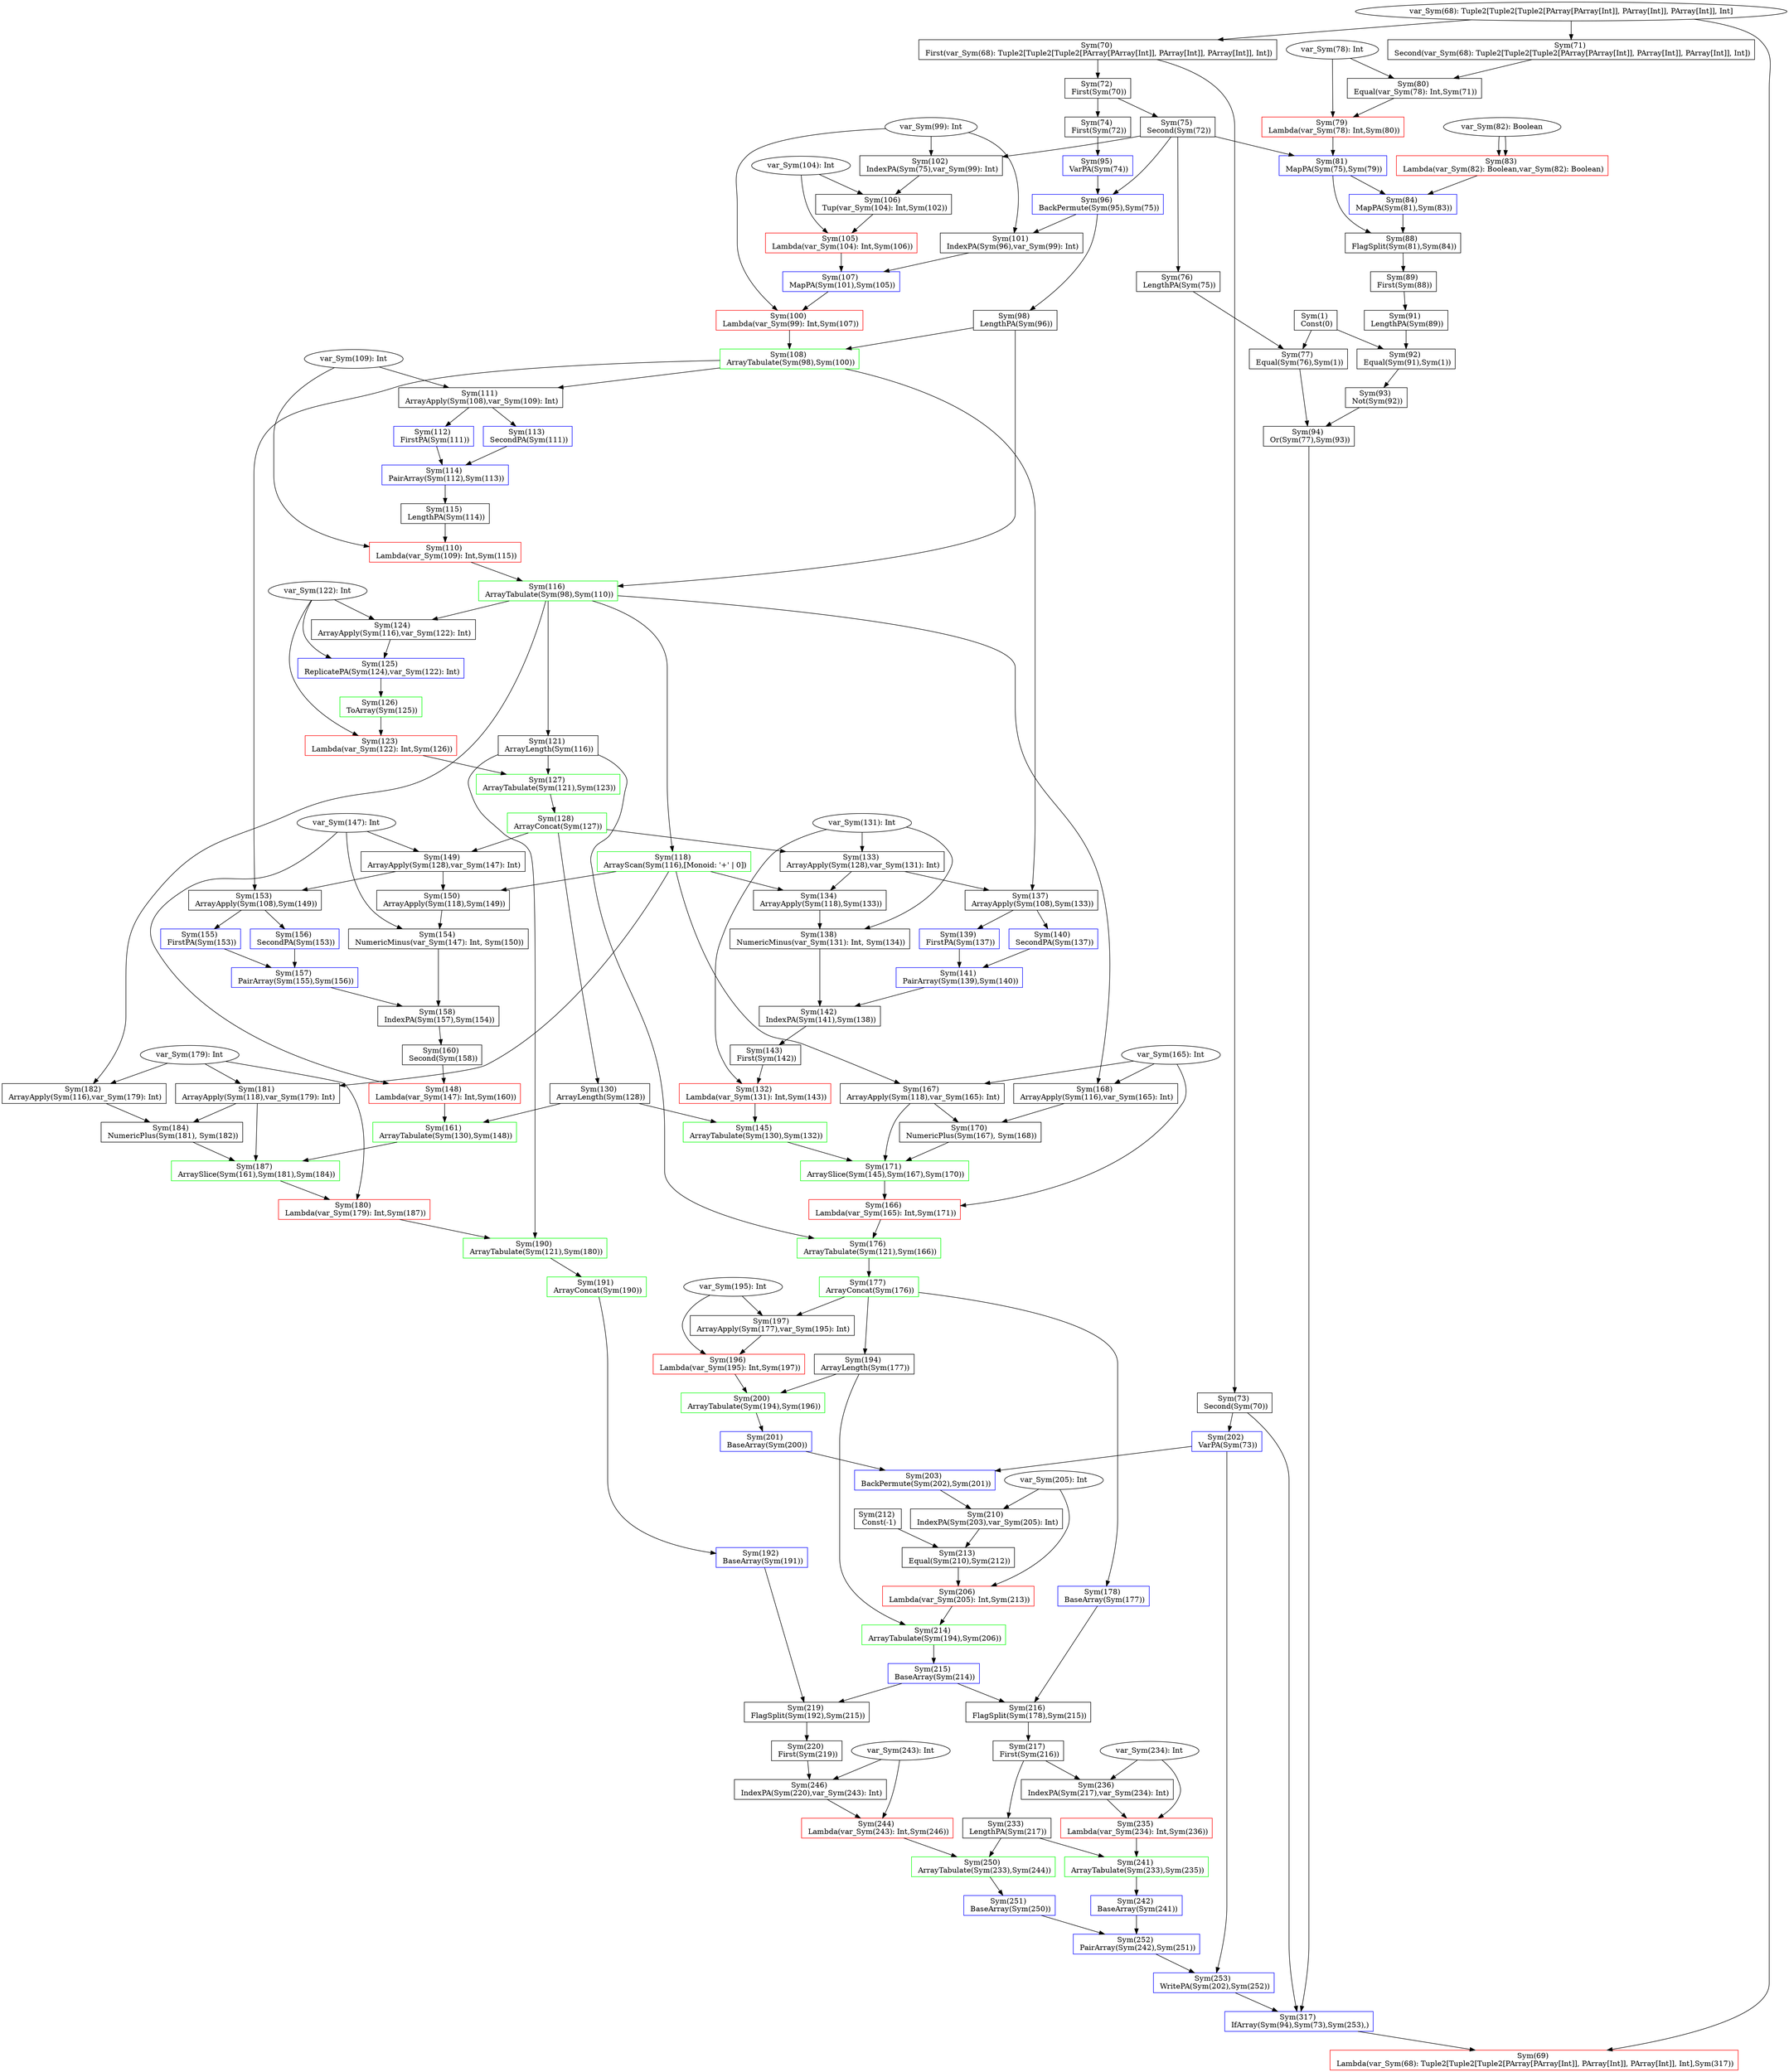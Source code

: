 digraph G {
"Sym(70)" [
label="Sym(70) \n First(var_Sym(68): Tuple2[Tuple2[Tuple2[PArray[PArray[Int]], PArray[Int]], PArray[Int]], Int])"
shape=box
]
"var_Sym(68): Tuple2[Tuple2[Tuple2[PArray[PArray[Int]], PArray[Int]], PArray[Int]], Int]" -> "Sym(70)"
"Sym(72)" [
label="Sym(72) \n First(Sym(70))"
shape=box
]
"Sym(70)" -> "Sym(72)"
"Sym(75)" [
label="Sym(75) \n Second(Sym(72))"
shape=box
]
"Sym(72)" -> "Sym(75)"
"Sym(76)" [
label="Sym(76) \n LengthPA(Sym(75))"
shape=box
]
"Sym(75)" -> "Sym(76)"
"Sym(1)" [
label="Sym(1) \n Const(0)"
shape=box
]
"Sym(77)" [
label="Sym(77) \n Equal(Sym(76),Sym(1))"
shape=box
]
"Sym(76)" -> "Sym(77)"
"Sym(1)" -> "Sym(77)"
"Sym(71)" [
label="Sym(71) \n Second(var_Sym(68): Tuple2[Tuple2[Tuple2[PArray[PArray[Int]], PArray[Int]], PArray[Int]], Int])"
shape=box
]
"var_Sym(68): Tuple2[Tuple2[Tuple2[PArray[PArray[Int]], PArray[Int]], PArray[Int]], Int]" -> "Sym(71)"
"Sym(80)" [
label="Sym(80) \n Equal(var_Sym(78): Int,Sym(71))"
shape=box
]
"var_Sym(78): Int" -> "Sym(80)"
"Sym(71)" -> "Sym(80)"
"Sym(79)" [
label="Sym(79) \n Lambda(var_Sym(78): Int,Sym(80))"
shape=box
color=red
]
"var_Sym(78): Int" -> "Sym(79)"
"Sym(80)" -> "Sym(79)"
"Sym(81)" [
label="Sym(81) \n MapPA(Sym(75),Sym(79))"
shape=box
color=blue
]
"Sym(75)" -> "Sym(81)"
"Sym(79)" -> "Sym(81)"
"Sym(83)" [
label="Sym(83) \n Lambda(var_Sym(82): Boolean,var_Sym(82): Boolean)"
shape=box
color=red
]
"var_Sym(82): Boolean" -> "Sym(83)"
"var_Sym(82): Boolean" -> "Sym(83)"
"Sym(84)" [
label="Sym(84) \n MapPA(Sym(81),Sym(83))"
shape=box
color=blue
]
"Sym(81)" -> "Sym(84)"
"Sym(83)" -> "Sym(84)"
"Sym(88)" [
label="Sym(88) \n FlagSplit(Sym(81),Sym(84))"
shape=box
]
"Sym(81)" -> "Sym(88)"
"Sym(84)" -> "Sym(88)"
"Sym(89)" [
label="Sym(89) \n First(Sym(88))"
shape=box
]
"Sym(88)" -> "Sym(89)"
"Sym(91)" [
label="Sym(91) \n LengthPA(Sym(89))"
shape=box
]
"Sym(89)" -> "Sym(91)"
"Sym(92)" [
label="Sym(92) \n Equal(Sym(91),Sym(1))"
shape=box
]
"Sym(91)" -> "Sym(92)"
"Sym(1)" -> "Sym(92)"
"Sym(93)" [
label="Sym(93) \n Not(Sym(92))"
shape=box
]
"Sym(92)" -> "Sym(93)"
"Sym(94)" [
label="Sym(94) \n Or(Sym(77),Sym(93))"
shape=box
]
"Sym(77)" -> "Sym(94)"
"Sym(93)" -> "Sym(94)"
"Sym(73)" [
label="Sym(73) \n Second(Sym(70))"
shape=box
]
"Sym(70)" -> "Sym(73)"
"Sym(202)" [
label="Sym(202) \n VarPA(Sym(73))"
shape=box
color=blue
]
"Sym(73)" -> "Sym(202)"
"Sym(74)" [
label="Sym(74) \n First(Sym(72))"
shape=box
]
"Sym(72)" -> "Sym(74)"
"Sym(95)" [
label="Sym(95) \n VarPA(Sym(74))"
shape=box
color=blue
]
"Sym(74)" -> "Sym(95)"
"Sym(96)" [
label="Sym(96) \n BackPermute(Sym(95),Sym(75))"
shape=box
color=blue
]
"Sym(95)" -> "Sym(96)"
"Sym(75)" -> "Sym(96)"
"Sym(98)" [
label="Sym(98) \n LengthPA(Sym(96))"
shape=box
]
"Sym(96)" -> "Sym(98)"
"Sym(101)" [
label="Sym(101) \n IndexPA(Sym(96),var_Sym(99): Int)"
shape=box
]
"Sym(96)" -> "Sym(101)"
"var_Sym(99): Int" -> "Sym(101)"
"Sym(102)" [
label="Sym(102) \n IndexPA(Sym(75),var_Sym(99): Int)"
shape=box
]
"Sym(75)" -> "Sym(102)"
"var_Sym(99): Int" -> "Sym(102)"
"Sym(106)" [
label="Sym(106) \n Tup(var_Sym(104): Int,Sym(102))"
shape=box
]
"var_Sym(104): Int" -> "Sym(106)"
"Sym(102)" -> "Sym(106)"
"Sym(105)" [
label="Sym(105) \n Lambda(var_Sym(104): Int,Sym(106))"
shape=box
color=red
]
"var_Sym(104): Int" -> "Sym(105)"
"Sym(106)" -> "Sym(105)"
"Sym(107)" [
label="Sym(107) \n MapPA(Sym(101),Sym(105))"
shape=box
color=blue
]
"Sym(101)" -> "Sym(107)"
"Sym(105)" -> "Sym(107)"
"Sym(100)" [
label="Sym(100) \n Lambda(var_Sym(99): Int,Sym(107))"
shape=box
color=red
]
"var_Sym(99): Int" -> "Sym(100)"
"Sym(107)" -> "Sym(100)"
"Sym(108)" [
label="Sym(108) \n ArrayTabulate(Sym(98),Sym(100))"
shape=box
color=green
]
"Sym(98)" -> "Sym(108)"
"Sym(100)" -> "Sym(108)"
"Sym(111)" [
label="Sym(111) \n ArrayApply(Sym(108),var_Sym(109): Int)"
shape=box
]
"Sym(108)" -> "Sym(111)"
"var_Sym(109): Int" -> "Sym(111)"
"Sym(112)" [
label="Sym(112) \n FirstPA(Sym(111))"
shape=box
color=blue
]
"Sym(111)" -> "Sym(112)"
"Sym(113)" [
label="Sym(113) \n SecondPA(Sym(111))"
shape=box
color=blue
]
"Sym(111)" -> "Sym(113)"
"Sym(114)" [
label="Sym(114) \n PairArray(Sym(112),Sym(113))"
shape=box
color=blue
]
"Sym(112)" -> "Sym(114)"
"Sym(113)" -> "Sym(114)"
"Sym(115)" [
label="Sym(115) \n LengthPA(Sym(114))"
shape=box
]
"Sym(114)" -> "Sym(115)"
"Sym(110)" [
label="Sym(110) \n Lambda(var_Sym(109): Int,Sym(115))"
shape=box
color=red
]
"var_Sym(109): Int" -> "Sym(110)"
"Sym(115)" -> "Sym(110)"
"Sym(116)" [
label="Sym(116) \n ArrayTabulate(Sym(98),Sym(110))"
shape=box
color=green
]
"Sym(98)" -> "Sym(116)"
"Sym(110)" -> "Sym(116)"
"Sym(121)" [
label="Sym(121) \n ArrayLength(Sym(116))"
shape=box
]
"Sym(116)" -> "Sym(121)"
"Sym(124)" [
label="Sym(124) \n ArrayApply(Sym(116),var_Sym(122): Int)"
shape=box
]
"Sym(116)" -> "Sym(124)"
"var_Sym(122): Int" -> "Sym(124)"
"Sym(125)" [
label="Sym(125) \n ReplicatePA(Sym(124),var_Sym(122): Int)"
shape=box
color=blue
]
"Sym(124)" -> "Sym(125)"
"var_Sym(122): Int" -> "Sym(125)"
"Sym(126)" [
label="Sym(126) \n ToArray(Sym(125))"
shape=box
color=green
]
"Sym(125)" -> "Sym(126)"
"Sym(123)" [
label="Sym(123) \n Lambda(var_Sym(122): Int,Sym(126))"
shape=box
color=red
]
"var_Sym(122): Int" -> "Sym(123)"
"Sym(126)" -> "Sym(123)"
"Sym(127)" [
label="Sym(127) \n ArrayTabulate(Sym(121),Sym(123))"
shape=box
color=green
]
"Sym(121)" -> "Sym(127)"
"Sym(123)" -> "Sym(127)"
"Sym(128)" [
label="Sym(128) \n ArrayConcat(Sym(127))"
shape=box
color=green
]
"Sym(127)" -> "Sym(128)"
"Sym(130)" [
label="Sym(130) \n ArrayLength(Sym(128))"
shape=box
]
"Sym(128)" -> "Sym(130)"
"Sym(133)" [
label="Sym(133) \n ArrayApply(Sym(128),var_Sym(131): Int)"
shape=box
]
"Sym(128)" -> "Sym(133)"
"var_Sym(131): Int" -> "Sym(133)"
"Sym(137)" [
label="Sym(137) \n ArrayApply(Sym(108),Sym(133))"
shape=box
]
"Sym(108)" -> "Sym(137)"
"Sym(133)" -> "Sym(137)"
"Sym(139)" [
label="Sym(139) \n FirstPA(Sym(137))"
shape=box
color=blue
]
"Sym(137)" -> "Sym(139)"
"Sym(140)" [
label="Sym(140) \n SecondPA(Sym(137))"
shape=box
color=blue
]
"Sym(137)" -> "Sym(140)"
"Sym(141)" [
label="Sym(141) \n PairArray(Sym(139),Sym(140))"
shape=box
color=blue
]
"Sym(139)" -> "Sym(141)"
"Sym(140)" -> "Sym(141)"
"Sym(118)" [
label="Sym(118) \n ArrayScan(Sym(116),[Monoid: '+' | 0])"
shape=box
color=green
]
"Sym(116)" -> "Sym(118)"
"Sym(134)" [
label="Sym(134) \n ArrayApply(Sym(118),Sym(133))"
shape=box
]
"Sym(118)" -> "Sym(134)"
"Sym(133)" -> "Sym(134)"
"Sym(138)" [
label="Sym(138) \n NumericMinus(var_Sym(131): Int, Sym(134))"
shape=box
]
"var_Sym(131): Int" -> "Sym(138)"
"Sym(134)" -> "Sym(138)"
"Sym(142)" [
label="Sym(142) \n IndexPA(Sym(141),Sym(138))"
shape=box
]
"Sym(141)" -> "Sym(142)"
"Sym(138)" -> "Sym(142)"
"Sym(143)" [
label="Sym(143) \n First(Sym(142))"
shape=box
]
"Sym(142)" -> "Sym(143)"
"Sym(132)" [
label="Sym(132) \n Lambda(var_Sym(131): Int,Sym(143))"
shape=box
color=red
]
"var_Sym(131): Int" -> "Sym(132)"
"Sym(143)" -> "Sym(132)"
"Sym(145)" [
label="Sym(145) \n ArrayTabulate(Sym(130),Sym(132))"
shape=box
color=green
]
"Sym(130)" -> "Sym(145)"
"Sym(132)" -> "Sym(145)"
"Sym(167)" [
label="Sym(167) \n ArrayApply(Sym(118),var_Sym(165): Int)"
shape=box
]
"Sym(118)" -> "Sym(167)"
"var_Sym(165): Int" -> "Sym(167)"
"Sym(168)" [
label="Sym(168) \n ArrayApply(Sym(116),var_Sym(165): Int)"
shape=box
]
"Sym(116)" -> "Sym(168)"
"var_Sym(165): Int" -> "Sym(168)"
"Sym(170)" [
label="Sym(170) \n NumericPlus(Sym(167), Sym(168))"
shape=box
]
"Sym(167)" -> "Sym(170)"
"Sym(168)" -> "Sym(170)"
"Sym(171)" [
label="Sym(171) \n ArraySlice(Sym(145),Sym(167),Sym(170))"
shape=box
color=green
]
"Sym(145)" -> "Sym(171)"
"Sym(167)" -> "Sym(171)"
"Sym(170)" -> "Sym(171)"
"Sym(166)" [
label="Sym(166) \n Lambda(var_Sym(165): Int,Sym(171))"
shape=box
color=red
]
"var_Sym(165): Int" -> "Sym(166)"
"Sym(171)" -> "Sym(166)"
"Sym(176)" [
label="Sym(176) \n ArrayTabulate(Sym(121),Sym(166))"
shape=box
color=green
]
"Sym(121)" -> "Sym(176)"
"Sym(166)" -> "Sym(176)"
"Sym(177)" [
label="Sym(177) \n ArrayConcat(Sym(176))"
shape=box
color=green
]
"Sym(176)" -> "Sym(177)"
"Sym(178)" [
label="Sym(178) \n BaseArray(Sym(177))"
shape=box
color=blue
]
"Sym(177)" -> "Sym(178)"
"Sym(194)" [
label="Sym(194) \n ArrayLength(Sym(177))"
shape=box
]
"Sym(177)" -> "Sym(194)"
"Sym(197)" [
label="Sym(197) \n ArrayApply(Sym(177),var_Sym(195): Int)"
shape=box
]
"Sym(177)" -> "Sym(197)"
"var_Sym(195): Int" -> "Sym(197)"
"Sym(196)" [
label="Sym(196) \n Lambda(var_Sym(195): Int,Sym(197))"
shape=box
color=red
]
"var_Sym(195): Int" -> "Sym(196)"
"Sym(197)" -> "Sym(196)"
"Sym(200)" [
label="Sym(200) \n ArrayTabulate(Sym(194),Sym(196))"
shape=box
color=green
]
"Sym(194)" -> "Sym(200)"
"Sym(196)" -> "Sym(200)"
"Sym(201)" [
label="Sym(201) \n BaseArray(Sym(200))"
shape=box
color=blue
]
"Sym(200)" -> "Sym(201)"
"Sym(203)" [
label="Sym(203) \n BackPermute(Sym(202),Sym(201))"
shape=box
color=blue
]
"Sym(202)" -> "Sym(203)"
"Sym(201)" -> "Sym(203)"
"Sym(210)" [
label="Sym(210) \n IndexPA(Sym(203),var_Sym(205): Int)"
shape=box
]
"Sym(203)" -> "Sym(210)"
"var_Sym(205): Int" -> "Sym(210)"
"Sym(212)" [
label="Sym(212) \n Const(-1)"
shape=box
]
"Sym(213)" [
label="Sym(213) \n Equal(Sym(210),Sym(212))"
shape=box
]
"Sym(210)" -> "Sym(213)"
"Sym(212)" -> "Sym(213)"
"Sym(206)" [
label="Sym(206) \n Lambda(var_Sym(205): Int,Sym(213))"
shape=box
color=red
]
"var_Sym(205): Int" -> "Sym(206)"
"Sym(213)" -> "Sym(206)"
"Sym(214)" [
label="Sym(214) \n ArrayTabulate(Sym(194),Sym(206))"
shape=box
color=green
]
"Sym(194)" -> "Sym(214)"
"Sym(206)" -> "Sym(214)"
"Sym(215)" [
label="Sym(215) \n BaseArray(Sym(214))"
shape=box
color=blue
]
"Sym(214)" -> "Sym(215)"
"Sym(216)" [
label="Sym(216) \n FlagSplit(Sym(178),Sym(215))"
shape=box
]
"Sym(178)" -> "Sym(216)"
"Sym(215)" -> "Sym(216)"
"Sym(217)" [
label="Sym(217) \n First(Sym(216))"
shape=box
]
"Sym(216)" -> "Sym(217)"
"Sym(233)" [
label="Sym(233) \n LengthPA(Sym(217))"
shape=box
]
"Sym(217)" -> "Sym(233)"
"Sym(236)" [
label="Sym(236) \n IndexPA(Sym(217),var_Sym(234): Int)"
shape=box
]
"Sym(217)" -> "Sym(236)"
"var_Sym(234): Int" -> "Sym(236)"
"Sym(235)" [
label="Sym(235) \n Lambda(var_Sym(234): Int,Sym(236))"
shape=box
color=red
]
"var_Sym(234): Int" -> "Sym(235)"
"Sym(236)" -> "Sym(235)"
"Sym(241)" [
label="Sym(241) \n ArrayTabulate(Sym(233),Sym(235))"
shape=box
color=green
]
"Sym(233)" -> "Sym(241)"
"Sym(235)" -> "Sym(241)"
"Sym(242)" [
label="Sym(242) \n BaseArray(Sym(241))"
shape=box
color=blue
]
"Sym(241)" -> "Sym(242)"
"Sym(149)" [
label="Sym(149) \n ArrayApply(Sym(128),var_Sym(147): Int)"
shape=box
]
"Sym(128)" -> "Sym(149)"
"var_Sym(147): Int" -> "Sym(149)"
"Sym(153)" [
label="Sym(153) \n ArrayApply(Sym(108),Sym(149))"
shape=box
]
"Sym(108)" -> "Sym(153)"
"Sym(149)" -> "Sym(153)"
"Sym(155)" [
label="Sym(155) \n FirstPA(Sym(153))"
shape=box
color=blue
]
"Sym(153)" -> "Sym(155)"
"Sym(156)" [
label="Sym(156) \n SecondPA(Sym(153))"
shape=box
color=blue
]
"Sym(153)" -> "Sym(156)"
"Sym(157)" [
label="Sym(157) \n PairArray(Sym(155),Sym(156))"
shape=box
color=blue
]
"Sym(155)" -> "Sym(157)"
"Sym(156)" -> "Sym(157)"
"Sym(150)" [
label="Sym(150) \n ArrayApply(Sym(118),Sym(149))"
shape=box
]
"Sym(118)" -> "Sym(150)"
"Sym(149)" -> "Sym(150)"
"Sym(154)" [
label="Sym(154) \n NumericMinus(var_Sym(147): Int, Sym(150))"
shape=box
]
"var_Sym(147): Int" -> "Sym(154)"
"Sym(150)" -> "Sym(154)"
"Sym(158)" [
label="Sym(158) \n IndexPA(Sym(157),Sym(154))"
shape=box
]
"Sym(157)" -> "Sym(158)"
"Sym(154)" -> "Sym(158)"
"Sym(160)" [
label="Sym(160) \n Second(Sym(158))"
shape=box
]
"Sym(158)" -> "Sym(160)"
"Sym(148)" [
label="Sym(148) \n Lambda(var_Sym(147): Int,Sym(160))"
shape=box
color=red
]
"var_Sym(147): Int" -> "Sym(148)"
"Sym(160)" -> "Sym(148)"
"Sym(161)" [
label="Sym(161) \n ArrayTabulate(Sym(130),Sym(148))"
shape=box
color=green
]
"Sym(130)" -> "Sym(161)"
"Sym(148)" -> "Sym(161)"
"Sym(181)" [
label="Sym(181) \n ArrayApply(Sym(118),var_Sym(179): Int)"
shape=box
]
"Sym(118)" -> "Sym(181)"
"var_Sym(179): Int" -> "Sym(181)"
"Sym(182)" [
label="Sym(182) \n ArrayApply(Sym(116),var_Sym(179): Int)"
shape=box
]
"Sym(116)" -> "Sym(182)"
"var_Sym(179): Int" -> "Sym(182)"
"Sym(184)" [
label="Sym(184) \n NumericPlus(Sym(181), Sym(182))"
shape=box
]
"Sym(181)" -> "Sym(184)"
"Sym(182)" -> "Sym(184)"
"Sym(187)" [
label="Sym(187) \n ArraySlice(Sym(161),Sym(181),Sym(184))"
shape=box
color=green
]
"Sym(161)" -> "Sym(187)"
"Sym(181)" -> "Sym(187)"
"Sym(184)" -> "Sym(187)"
"Sym(180)" [
label="Sym(180) \n Lambda(var_Sym(179): Int,Sym(187))"
shape=box
color=red
]
"var_Sym(179): Int" -> "Sym(180)"
"Sym(187)" -> "Sym(180)"
"Sym(190)" [
label="Sym(190) \n ArrayTabulate(Sym(121),Sym(180))"
shape=box
color=green
]
"Sym(121)" -> "Sym(190)"
"Sym(180)" -> "Sym(190)"
"Sym(191)" [
label="Sym(191) \n ArrayConcat(Sym(190))"
shape=box
color=green
]
"Sym(190)" -> "Sym(191)"
"Sym(192)" [
label="Sym(192) \n BaseArray(Sym(191))"
shape=box
color=blue
]
"Sym(191)" -> "Sym(192)"
"Sym(219)" [
label="Sym(219) \n FlagSplit(Sym(192),Sym(215))"
shape=box
]
"Sym(192)" -> "Sym(219)"
"Sym(215)" -> "Sym(219)"
"Sym(220)" [
label="Sym(220) \n First(Sym(219))"
shape=box
]
"Sym(219)" -> "Sym(220)"
"Sym(246)" [
label="Sym(246) \n IndexPA(Sym(220),var_Sym(243): Int)"
shape=box
]
"Sym(220)" -> "Sym(246)"
"var_Sym(243): Int" -> "Sym(246)"
"Sym(244)" [
label="Sym(244) \n Lambda(var_Sym(243): Int,Sym(246))"
shape=box
color=red
]
"var_Sym(243): Int" -> "Sym(244)"
"Sym(246)" -> "Sym(244)"
"Sym(250)" [
label="Sym(250) \n ArrayTabulate(Sym(233),Sym(244))"
shape=box
color=green
]
"Sym(233)" -> "Sym(250)"
"Sym(244)" -> "Sym(250)"
"Sym(251)" [
label="Sym(251) \n BaseArray(Sym(250))"
shape=box
color=blue
]
"Sym(250)" -> "Sym(251)"
"Sym(252)" [
label="Sym(252) \n PairArray(Sym(242),Sym(251))"
shape=box
color=blue
]
"Sym(242)" -> "Sym(252)"
"Sym(251)" -> "Sym(252)"
"Sym(253)" [
label="Sym(253) \n WritePA(Sym(202),Sym(252))"
shape=box
color=blue
]
"Sym(202)" -> "Sym(253)"
"Sym(252)" -> "Sym(253)"
"Sym(317)" [
label="Sym(317) \n IfArray(Sym(94),Sym(73),Sym(253),)"
shape=box
color=blue
]
"Sym(94)" -> "Sym(317)"
"Sym(73)" -> "Sym(317)"
"Sym(253)" -> "Sym(317)"
"Sym(69)" [
label="Sym(69) \n Lambda(var_Sym(68): Tuple2[Tuple2[Tuple2[PArray[PArray[Int]], PArray[Int]], PArray[Int]], Int],Sym(317))"
shape=box
color=red
]
"var_Sym(68): Tuple2[Tuple2[Tuple2[PArray[PArray[Int]], PArray[Int]], PArray[Int]], Int]" -> "Sym(69)"
"Sym(317)" -> "Sym(69)"
}
